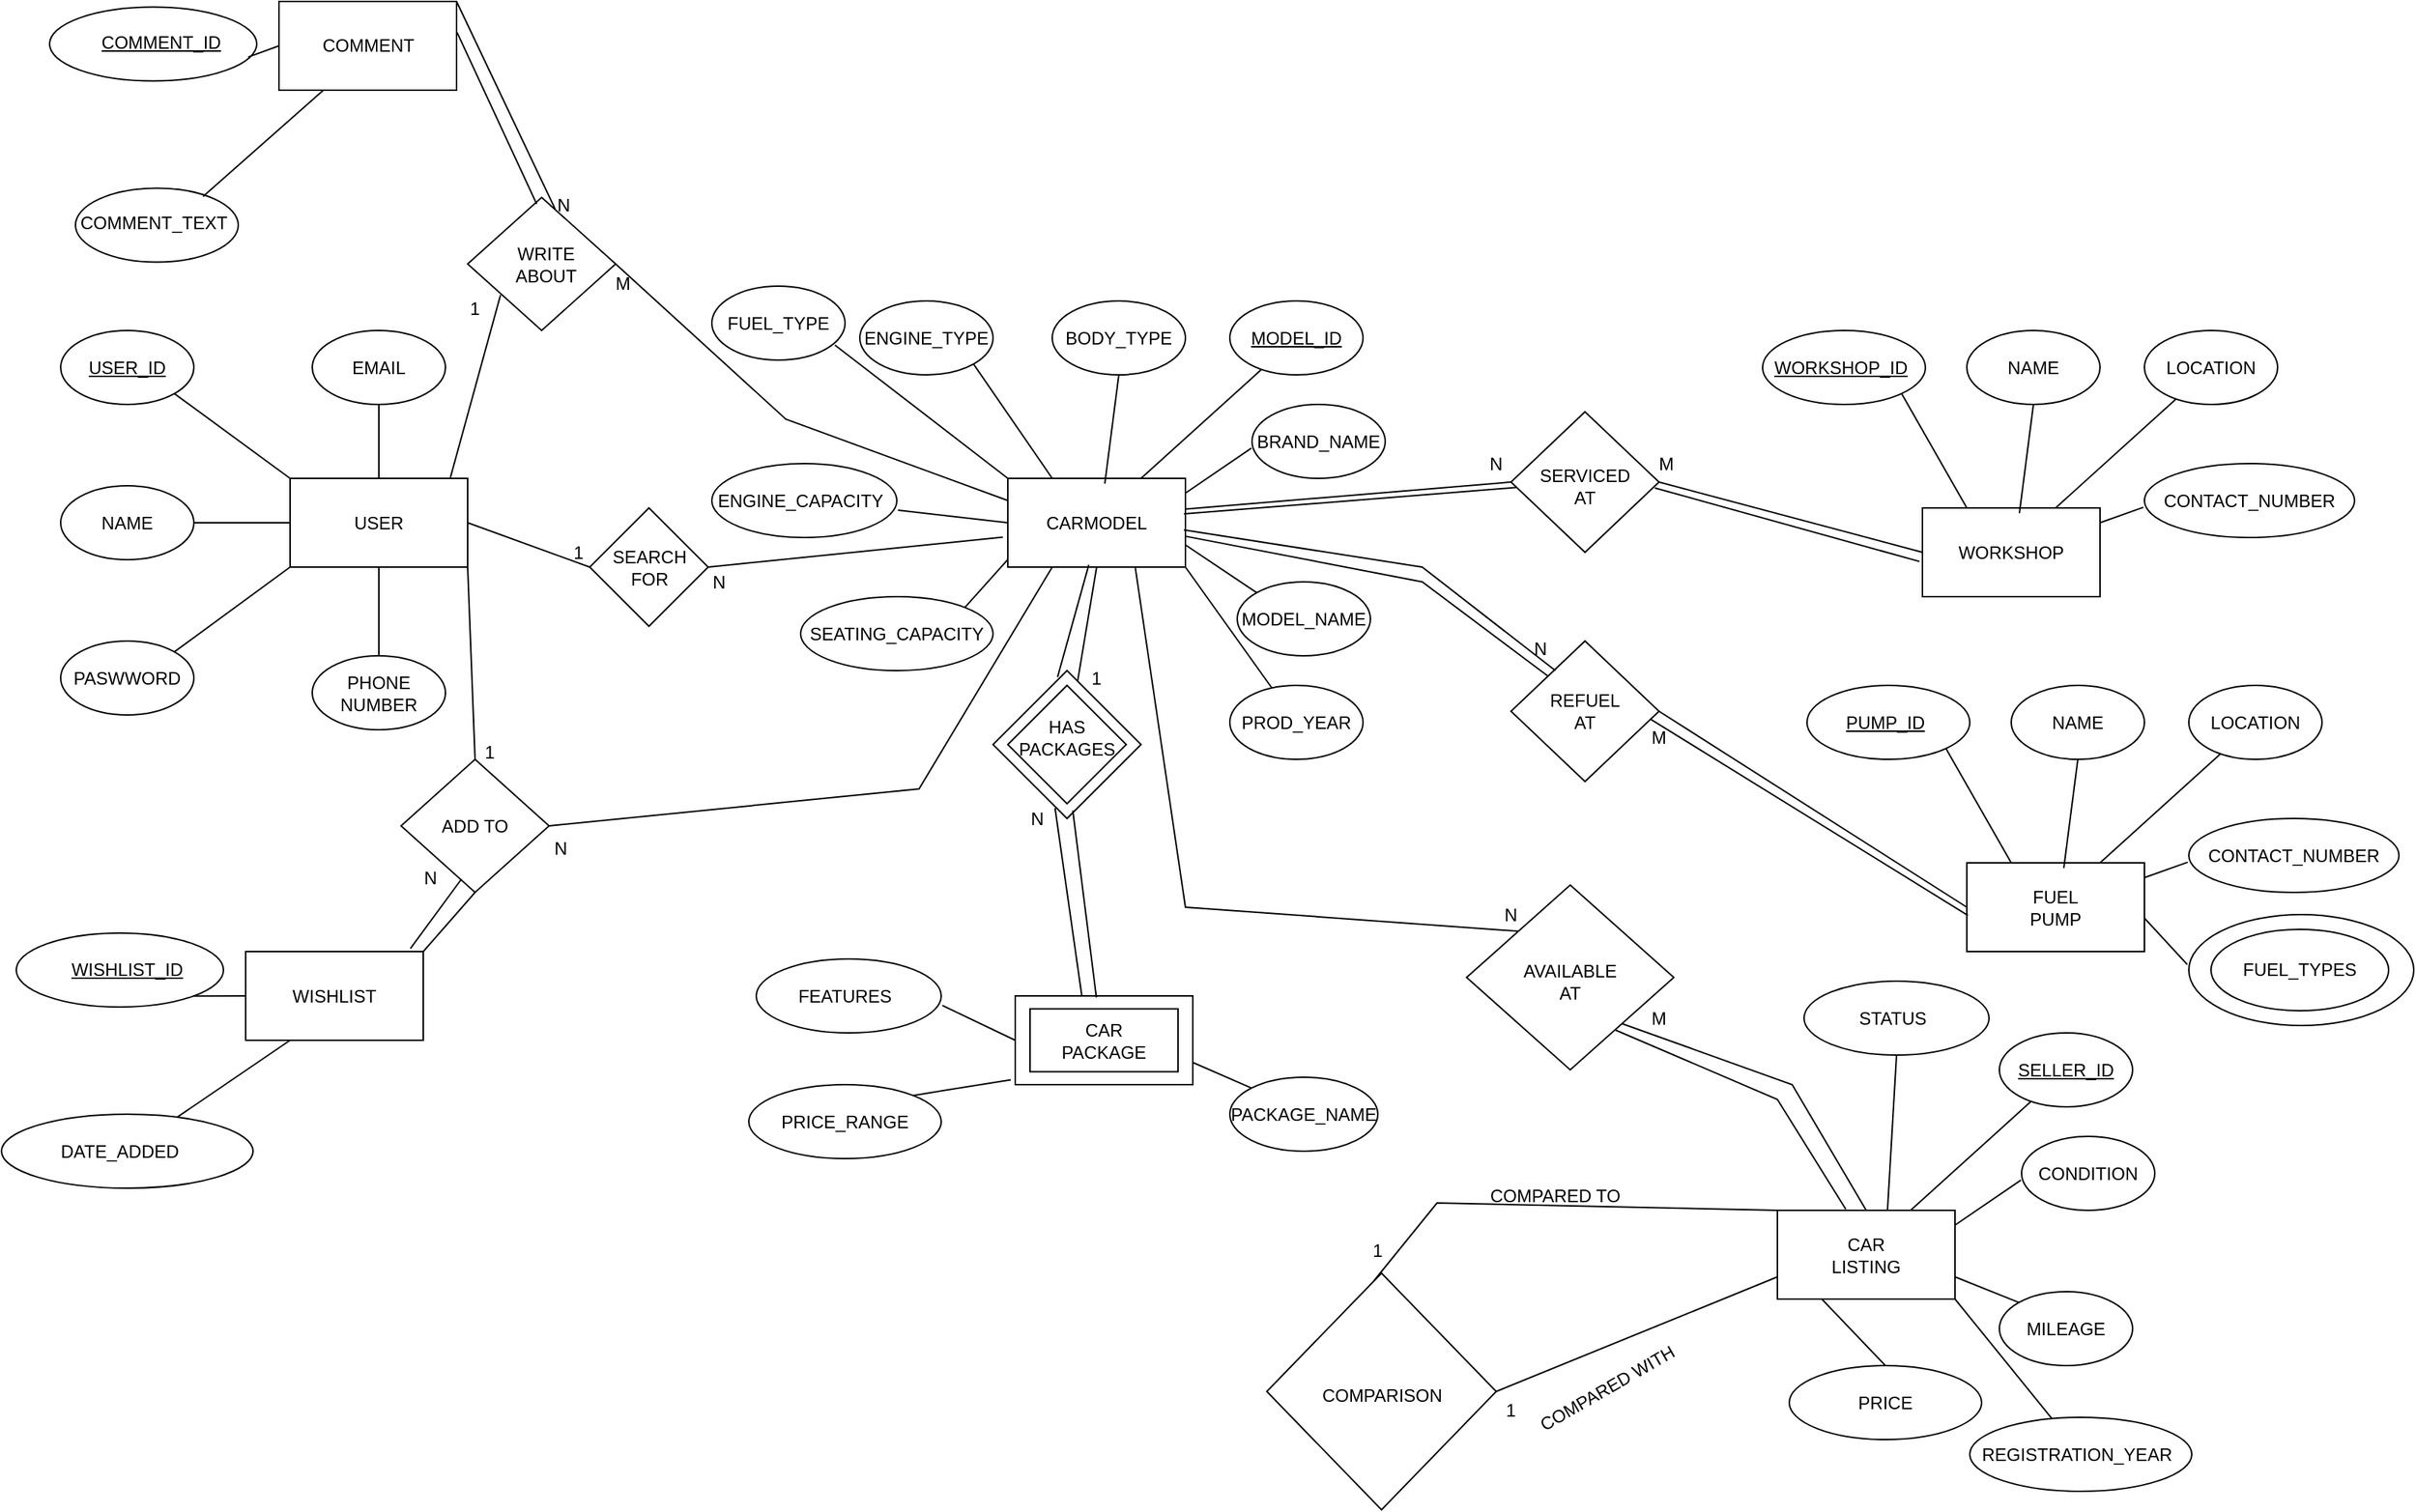 <mxfile version="28.1.0">
  <diagram name="Page-1" id="ftw60l1Vjhc1bZ2Axn0g">
    <mxGraphModel dx="1426" dy="791" grid="1" gridSize="10" guides="1" tooltips="1" connect="1" arrows="1" fold="1" page="1" pageScale="1" pageWidth="1169" pageHeight="827" math="0" shadow="0">
      <root>
        <mxCell id="0" />
        <mxCell id="1" parent="0" />
        <mxCell id="YExqCfBzZgoQN-jnLlza-1" value="" style="ellipse;whiteSpace=wrap;html=1;" parent="1" vertex="1">
          <mxGeometry x="390" y="452.5" width="90" height="50" as="geometry" />
        </mxCell>
        <mxCell id="YExqCfBzZgoQN-jnLlza-2" value="&lt;u&gt;USER_ID&lt;/u&gt;" style="text;html=1;align=center;verticalAlign=middle;whiteSpace=wrap;rounded=0;" parent="1" vertex="1">
          <mxGeometry x="405" y="462.5" width="60" height="30" as="geometry" />
        </mxCell>
        <mxCell id="YExqCfBzZgoQN-jnLlza-3" value="" style="rounded=0;whiteSpace=wrap;html=1;" parent="1" vertex="1">
          <mxGeometry x="545" y="552.5" width="120" height="60" as="geometry" />
        </mxCell>
        <mxCell id="YExqCfBzZgoQN-jnLlza-4" value="USER" style="text;html=1;align=center;verticalAlign=middle;whiteSpace=wrap;rounded=0;" parent="1" vertex="1">
          <mxGeometry x="575" y="567.5" width="60" height="30" as="geometry" />
        </mxCell>
        <mxCell id="YExqCfBzZgoQN-jnLlza-5" value="" style="ellipse;whiteSpace=wrap;html=1;" parent="1" vertex="1">
          <mxGeometry x="390" y="662.5" width="90" height="50" as="geometry" />
        </mxCell>
        <mxCell id="YExqCfBzZgoQN-jnLlza-6" value="PASWWORD" style="text;html=1;align=center;verticalAlign=middle;whiteSpace=wrap;rounded=0;" parent="1" vertex="1">
          <mxGeometry x="405" y="672.5" width="60" height="30" as="geometry" />
        </mxCell>
        <mxCell id="YExqCfBzZgoQN-jnLlza-7" value="" style="ellipse;whiteSpace=wrap;html=1;" parent="1" vertex="1">
          <mxGeometry x="560" y="452.5" width="90" height="50" as="geometry" />
        </mxCell>
        <mxCell id="YExqCfBzZgoQN-jnLlza-8" value="EMAIL" style="text;html=1;align=center;verticalAlign=middle;whiteSpace=wrap;rounded=0;" parent="1" vertex="1">
          <mxGeometry x="575" y="462.5" width="60" height="30" as="geometry" />
        </mxCell>
        <mxCell id="YExqCfBzZgoQN-jnLlza-9" value="" style="ellipse;whiteSpace=wrap;html=1;" parent="1" vertex="1">
          <mxGeometry x="390" y="557.5" width="90" height="50" as="geometry" />
        </mxCell>
        <mxCell id="YExqCfBzZgoQN-jnLlza-10" value="NAME" style="text;html=1;align=center;verticalAlign=middle;whiteSpace=wrap;rounded=0;" parent="1" vertex="1">
          <mxGeometry x="405" y="567.5" width="60" height="30" as="geometry" />
        </mxCell>
        <mxCell id="YExqCfBzZgoQN-jnLlza-11" value="" style="ellipse;whiteSpace=wrap;html=1;" parent="1" vertex="1">
          <mxGeometry x="560" y="672.5" width="90" height="50" as="geometry" />
        </mxCell>
        <mxCell id="YExqCfBzZgoQN-jnLlza-12" value="PHONE NUMBER" style="text;html=1;align=center;verticalAlign=middle;whiteSpace=wrap;rounded=0;" parent="1" vertex="1">
          <mxGeometry x="575" y="682.5" width="60" height="30" as="geometry" />
        </mxCell>
        <mxCell id="YExqCfBzZgoQN-jnLlza-13" value="" style="endArrow=none;html=1;rounded=0;entryX=1;entryY=1;entryDx=0;entryDy=0;exitX=0;exitY=0;exitDx=0;exitDy=0;" parent="1" source="YExqCfBzZgoQN-jnLlza-3" target="YExqCfBzZgoQN-jnLlza-1" edge="1">
          <mxGeometry width="50" height="50" relative="1" as="geometry">
            <mxPoint x="780" y="722.5" as="sourcePoint" />
            <mxPoint x="830" y="672.5" as="targetPoint" />
          </mxGeometry>
        </mxCell>
        <mxCell id="YExqCfBzZgoQN-jnLlza-14" value="" style="endArrow=none;html=1;rounded=0;entryX=0.5;entryY=1;entryDx=0;entryDy=0;" parent="1" target="YExqCfBzZgoQN-jnLlza-7" edge="1">
          <mxGeometry width="50" height="50" relative="1" as="geometry">
            <mxPoint x="605" y="552.5" as="sourcePoint" />
            <mxPoint x="530" y="502.5" as="targetPoint" />
            <Array as="points" />
          </mxGeometry>
        </mxCell>
        <mxCell id="YExqCfBzZgoQN-jnLlza-15" value="" style="endArrow=none;html=1;rounded=0;entryX=1;entryY=0.5;entryDx=0;entryDy=0;exitX=0;exitY=0.5;exitDx=0;exitDy=0;" parent="1" source="YExqCfBzZgoQN-jnLlza-3" target="YExqCfBzZgoQN-jnLlza-9" edge="1">
          <mxGeometry width="50" height="50" relative="1" as="geometry">
            <mxPoint x="868" y="709.5" as="sourcePoint" />
            <mxPoint x="790" y="652.5" as="targetPoint" />
          </mxGeometry>
        </mxCell>
        <mxCell id="YExqCfBzZgoQN-jnLlza-16" value="" style="endArrow=none;html=1;rounded=0;entryX=1;entryY=0;entryDx=0;entryDy=0;exitX=0;exitY=1;exitDx=0;exitDy=0;" parent="1" source="YExqCfBzZgoQN-jnLlza-3" target="YExqCfBzZgoQN-jnLlza-5" edge="1">
          <mxGeometry width="50" height="50" relative="1" as="geometry">
            <mxPoint x="808" y="849.5" as="sourcePoint" />
            <mxPoint x="730" y="792.5" as="targetPoint" />
          </mxGeometry>
        </mxCell>
        <mxCell id="YExqCfBzZgoQN-jnLlza-17" value="" style="endArrow=none;html=1;rounded=0;entryX=0.5;entryY=0;entryDx=0;entryDy=0;exitX=0.5;exitY=1;exitDx=0;exitDy=0;" parent="1" source="YExqCfBzZgoQN-jnLlza-3" target="YExqCfBzZgoQN-jnLlza-11" edge="1">
          <mxGeometry width="50" height="50" relative="1" as="geometry">
            <mxPoint x="778" y="829.5" as="sourcePoint" />
            <mxPoint x="700" y="772.5" as="targetPoint" />
          </mxGeometry>
        </mxCell>
        <mxCell id="YExqCfBzZgoQN-jnLlza-18" value="" style="rounded=0;whiteSpace=wrap;html=1;" parent="1" vertex="1">
          <mxGeometry x="1030" y="552.5" width="120" height="60" as="geometry" />
        </mxCell>
        <mxCell id="YExqCfBzZgoQN-jnLlza-19" value="CARMODEL" style="text;html=1;align=center;verticalAlign=middle;whiteSpace=wrap;rounded=0;" parent="1" vertex="1">
          <mxGeometry x="1060" y="567.5" width="60" height="30" as="geometry" />
        </mxCell>
        <mxCell id="YExqCfBzZgoQN-jnLlza-20" value="" style="ellipse;whiteSpace=wrap;html=1;" parent="1" vertex="1">
          <mxGeometry x="1180" y="432.5" width="90" height="50" as="geometry" />
        </mxCell>
        <mxCell id="YExqCfBzZgoQN-jnLlza-21" value="&lt;u&gt;MODEL_ID&lt;/u&gt;" style="text;html=1;align=center;verticalAlign=middle;whiteSpace=wrap;rounded=0;" parent="1" vertex="1">
          <mxGeometry x="1195" y="442.5" width="60" height="30" as="geometry" />
        </mxCell>
        <mxCell id="YExqCfBzZgoQN-jnLlza-22" value="" style="ellipse;whiteSpace=wrap;html=1;" parent="1" vertex="1">
          <mxGeometry x="1195" y="502.5" width="90" height="50" as="geometry" />
        </mxCell>
        <mxCell id="YExqCfBzZgoQN-jnLlza-23" value="BRAND_NAME" style="text;html=1;align=center;verticalAlign=middle;whiteSpace=wrap;rounded=0;" parent="1" vertex="1">
          <mxGeometry x="1210" y="512.5" width="60" height="30" as="geometry" />
        </mxCell>
        <mxCell id="YExqCfBzZgoQN-jnLlza-24" value="" style="ellipse;whiteSpace=wrap;html=1;" parent="1" vertex="1">
          <mxGeometry x="1185" y="622.5" width="90" height="50" as="geometry" />
        </mxCell>
        <mxCell id="YExqCfBzZgoQN-jnLlza-25" value="MODEL_NAME" style="text;html=1;align=center;verticalAlign=middle;whiteSpace=wrap;rounded=0;" parent="1" vertex="1">
          <mxGeometry x="1200" y="632.5" width="60" height="30" as="geometry" />
        </mxCell>
        <mxCell id="YExqCfBzZgoQN-jnLlza-26" value="" style="ellipse;whiteSpace=wrap;html=1;" parent="1" vertex="1">
          <mxGeometry x="1180" y="692.5" width="90" height="50" as="geometry" />
        </mxCell>
        <mxCell id="YExqCfBzZgoQN-jnLlza-27" value="PROD_YEAR" style="text;html=1;align=center;verticalAlign=middle;whiteSpace=wrap;rounded=0;" parent="1" vertex="1">
          <mxGeometry x="1195" y="702.5" width="60" height="30" as="geometry" />
        </mxCell>
        <mxCell id="YExqCfBzZgoQN-jnLlza-28" value="" style="ellipse;whiteSpace=wrap;html=1;" parent="1" vertex="1">
          <mxGeometry x="1060" y="432.5" width="90" height="50" as="geometry" />
        </mxCell>
        <mxCell id="YExqCfBzZgoQN-jnLlza-29" value="BODY_TYPE" style="text;html=1;align=center;verticalAlign=middle;whiteSpace=wrap;rounded=0;" parent="1" vertex="1">
          <mxGeometry x="1075" y="442.5" width="60" height="30" as="geometry" />
        </mxCell>
        <mxCell id="YExqCfBzZgoQN-jnLlza-30" value="" style="ellipse;whiteSpace=wrap;html=1;" parent="1" vertex="1">
          <mxGeometry x="830" y="422.5" width="90" height="50" as="geometry" />
        </mxCell>
        <mxCell id="YExqCfBzZgoQN-jnLlza-31" value="FUEL_TYPE" style="text;html=1;align=center;verticalAlign=middle;whiteSpace=wrap;rounded=0;" parent="1" vertex="1">
          <mxGeometry x="845" y="432.5" width="60" height="30" as="geometry" />
        </mxCell>
        <mxCell id="YExqCfBzZgoQN-jnLlza-32" value="" style="ellipse;whiteSpace=wrap;html=1;" parent="1" vertex="1">
          <mxGeometry x="930" y="432.5" width="90" height="50" as="geometry" />
        </mxCell>
        <mxCell id="YExqCfBzZgoQN-jnLlza-33" value="ENGINE_TYPE" style="text;html=1;align=center;verticalAlign=middle;whiteSpace=wrap;rounded=0;" parent="1" vertex="1">
          <mxGeometry x="945" y="442.5" width="60" height="30" as="geometry" />
        </mxCell>
        <mxCell id="YExqCfBzZgoQN-jnLlza-34" value="" style="ellipse;whiteSpace=wrap;html=1;" parent="1" vertex="1">
          <mxGeometry x="830" y="542.5" width="125" height="50" as="geometry" />
        </mxCell>
        <mxCell id="YExqCfBzZgoQN-jnLlza-35" value="ENGINE_CAPACITY" style="text;html=1;align=center;verticalAlign=middle;whiteSpace=wrap;rounded=0;" parent="1" vertex="1">
          <mxGeometry x="860" y="552.5" width="60" height="30" as="geometry" />
        </mxCell>
        <mxCell id="YExqCfBzZgoQN-jnLlza-36" value="" style="ellipse;whiteSpace=wrap;html=1;" parent="1" vertex="1">
          <mxGeometry x="890" y="632.5" width="130" height="50" as="geometry" />
        </mxCell>
        <mxCell id="YExqCfBzZgoQN-jnLlza-37" value="SEATING_CAPACITY" style="text;html=1;align=center;verticalAlign=middle;whiteSpace=wrap;rounded=0;" parent="1" vertex="1">
          <mxGeometry x="925" y="642.5" width="60" height="30" as="geometry" />
        </mxCell>
        <mxCell id="YExqCfBzZgoQN-jnLlza-38" value="" style="endArrow=none;html=1;rounded=0;entryX=0;entryY=0;entryDx=0;entryDy=0;exitX=0.924;exitY=0.797;exitDx=0;exitDy=0;exitPerimeter=0;" parent="1" source="YExqCfBzZgoQN-jnLlza-30" target="YExqCfBzZgoQN-jnLlza-18" edge="1">
          <mxGeometry width="50" height="50" relative="1" as="geometry">
            <mxPoint x="940" y="622.5" as="sourcePoint" />
            <mxPoint x="990" y="572.5" as="targetPoint" />
          </mxGeometry>
        </mxCell>
        <mxCell id="YExqCfBzZgoQN-jnLlza-39" value="" style="endArrow=none;html=1;rounded=0;entryX=0.25;entryY=0;entryDx=0;entryDy=0;exitX=1;exitY=1;exitDx=0;exitDy=0;" parent="1" source="YExqCfBzZgoQN-jnLlza-32" target="YExqCfBzZgoQN-jnLlza-18" edge="1">
          <mxGeometry width="50" height="50" relative="1" as="geometry">
            <mxPoint x="940" y="622.5" as="sourcePoint" />
            <mxPoint x="990" y="572.5" as="targetPoint" />
          </mxGeometry>
        </mxCell>
        <mxCell id="YExqCfBzZgoQN-jnLlza-40" value="" style="endArrow=none;html=1;rounded=0;entryX=0.5;entryY=1;entryDx=0;entryDy=0;exitX=0.546;exitY=0.06;exitDx=0;exitDy=0;exitPerimeter=0;" parent="1" source="YExqCfBzZgoQN-jnLlza-18" target="YExqCfBzZgoQN-jnLlza-28" edge="1">
          <mxGeometry width="50" height="50" relative="1" as="geometry">
            <mxPoint x="940" y="622.5" as="sourcePoint" />
            <mxPoint x="990" y="572.5" as="targetPoint" />
          </mxGeometry>
        </mxCell>
        <mxCell id="YExqCfBzZgoQN-jnLlza-41" value="" style="endArrow=none;html=1;rounded=0;exitX=0.75;exitY=0;exitDx=0;exitDy=0;" parent="1" source="YExqCfBzZgoQN-jnLlza-18" target="YExqCfBzZgoQN-jnLlza-20" edge="1">
          <mxGeometry width="50" height="50" relative="1" as="geometry">
            <mxPoint x="940" y="622.5" as="sourcePoint" />
            <mxPoint x="990" y="572.5" as="targetPoint" />
          </mxGeometry>
        </mxCell>
        <mxCell id="YExqCfBzZgoQN-jnLlza-42" value="" style="endArrow=none;html=1;rounded=0;entryX=1.006;entryY=0.629;entryDx=0;entryDy=0;entryPerimeter=0;exitX=0;exitY=0.5;exitDx=0;exitDy=0;" parent="1" source="YExqCfBzZgoQN-jnLlza-18" target="YExqCfBzZgoQN-jnLlza-34" edge="1">
          <mxGeometry width="50" height="50" relative="1" as="geometry">
            <mxPoint x="940" y="622.5" as="sourcePoint" />
            <mxPoint x="990" y="572.5" as="targetPoint" />
          </mxGeometry>
        </mxCell>
        <mxCell id="YExqCfBzZgoQN-jnLlza-43" value="" style="endArrow=none;html=1;rounded=0;exitX=1;exitY=0;exitDx=0;exitDy=0;entryX=-0.001;entryY=0.917;entryDx=0;entryDy=0;entryPerimeter=0;" parent="1" source="YExqCfBzZgoQN-jnLlza-36" target="YExqCfBzZgoQN-jnLlza-18" edge="1">
          <mxGeometry width="50" height="50" relative="1" as="geometry">
            <mxPoint x="940" y="622.5" as="sourcePoint" />
            <mxPoint x="990" y="572.5" as="targetPoint" />
          </mxGeometry>
        </mxCell>
        <mxCell id="YExqCfBzZgoQN-jnLlza-44" value="" style="endArrow=none;html=1;rounded=0;entryX=-0.005;entryY=0.591;entryDx=0;entryDy=0;entryPerimeter=0;" parent="1" target="YExqCfBzZgoQN-jnLlza-22" edge="1">
          <mxGeometry width="50" height="50" relative="1" as="geometry">
            <mxPoint x="1150" y="562.5" as="sourcePoint" />
            <mxPoint x="990" y="572.5" as="targetPoint" />
          </mxGeometry>
        </mxCell>
        <mxCell id="YExqCfBzZgoQN-jnLlza-45" value="" style="endArrow=none;html=1;rounded=0;entryX=0;entryY=0;entryDx=0;entryDy=0;exitX=1;exitY=0.75;exitDx=0;exitDy=0;" parent="1" source="YExqCfBzZgoQN-jnLlza-18" target="YExqCfBzZgoQN-jnLlza-24" edge="1">
          <mxGeometry width="50" height="50" relative="1" as="geometry">
            <mxPoint x="940" y="622.5" as="sourcePoint" />
            <mxPoint x="990" y="572.5" as="targetPoint" />
          </mxGeometry>
        </mxCell>
        <mxCell id="YExqCfBzZgoQN-jnLlza-46" value="" style="endArrow=none;html=1;rounded=0;exitX=1;exitY=1;exitDx=0;exitDy=0;" parent="1" source="YExqCfBzZgoQN-jnLlza-18" target="YExqCfBzZgoQN-jnLlza-26" edge="1">
          <mxGeometry width="50" height="50" relative="1" as="geometry">
            <mxPoint x="940" y="622.5" as="sourcePoint" />
            <mxPoint x="990" y="572.5" as="targetPoint" />
          </mxGeometry>
        </mxCell>
        <mxCell id="YExqCfBzZgoQN-jnLlza-47" value="" style="rounded=0;whiteSpace=wrap;html=1;" parent="1" vertex="1">
          <mxGeometry x="1035" y="902.5" width="120" height="60" as="geometry" />
        </mxCell>
        <mxCell id="YExqCfBzZgoQN-jnLlza-48" value="CAR PACKAGE" style="text;html=1;align=center;verticalAlign=middle;whiteSpace=wrap;rounded=0;" parent="1" vertex="1">
          <mxGeometry x="1065" y="917.5" width="60" height="30" as="geometry" />
        </mxCell>
        <mxCell id="YExqCfBzZgoQN-jnLlza-49" value="" style="ellipse;whiteSpace=wrap;html=1;" parent="1" vertex="1">
          <mxGeometry x="1180" y="957.5" width="100" height="50" as="geometry" />
        </mxCell>
        <mxCell id="YExqCfBzZgoQN-jnLlza-50" value="PACKAGE_NAME" style="text;html=1;align=center;verticalAlign=middle;whiteSpace=wrap;rounded=0;" parent="1" vertex="1">
          <mxGeometry x="1200" y="967.5" width="60" height="30" as="geometry" />
        </mxCell>
        <mxCell id="YExqCfBzZgoQN-jnLlza-51" value="" style="ellipse;whiteSpace=wrap;html=1;" parent="1" vertex="1">
          <mxGeometry x="860" y="877.5" width="125" height="50" as="geometry" />
        </mxCell>
        <mxCell id="YExqCfBzZgoQN-jnLlza-52" value="FEATURES" style="text;html=1;align=center;verticalAlign=middle;whiteSpace=wrap;rounded=0;" parent="1" vertex="1">
          <mxGeometry x="890" y="887.5" width="60" height="30" as="geometry" />
        </mxCell>
        <mxCell id="YExqCfBzZgoQN-jnLlza-53" value="" style="ellipse;whiteSpace=wrap;html=1;" parent="1" vertex="1">
          <mxGeometry x="855" y="962.5" width="130" height="50" as="geometry" />
        </mxCell>
        <mxCell id="YExqCfBzZgoQN-jnLlza-54" value="PRICE_RANGE" style="text;html=1;align=center;verticalAlign=middle;whiteSpace=wrap;rounded=0;" parent="1" vertex="1">
          <mxGeometry x="890" y="972.5" width="60" height="30" as="geometry" />
        </mxCell>
        <mxCell id="YExqCfBzZgoQN-jnLlza-55" value="" style="endArrow=none;html=1;rounded=0;entryX=1.006;entryY=0.629;entryDx=0;entryDy=0;entryPerimeter=0;exitX=0;exitY=0.5;exitDx=0;exitDy=0;" parent="1" source="YExqCfBzZgoQN-jnLlza-47" target="YExqCfBzZgoQN-jnLlza-51" edge="1">
          <mxGeometry width="50" height="50" relative="1" as="geometry">
            <mxPoint x="945" y="972.5" as="sourcePoint" />
            <mxPoint x="995" y="922.5" as="targetPoint" />
          </mxGeometry>
        </mxCell>
        <mxCell id="YExqCfBzZgoQN-jnLlza-56" value="" style="endArrow=none;html=1;rounded=0;exitX=1;exitY=0;exitDx=0;exitDy=0;entryX=-0.025;entryY=0.945;entryDx=0;entryDy=0;entryPerimeter=0;" parent="1" source="YExqCfBzZgoQN-jnLlza-53" target="YExqCfBzZgoQN-jnLlza-47" edge="1">
          <mxGeometry width="50" height="50" relative="1" as="geometry">
            <mxPoint x="945" y="972.5" as="sourcePoint" />
            <mxPoint x="995" y="922.5" as="targetPoint" />
          </mxGeometry>
        </mxCell>
        <mxCell id="YExqCfBzZgoQN-jnLlza-57" value="" style="endArrow=none;html=1;rounded=0;entryX=0;entryY=0;entryDx=0;entryDy=0;exitX=1;exitY=0.75;exitDx=0;exitDy=0;" parent="1" source="YExqCfBzZgoQN-jnLlza-47" target="YExqCfBzZgoQN-jnLlza-49" edge="1">
          <mxGeometry width="50" height="50" relative="1" as="geometry">
            <mxPoint x="945" y="972.5" as="sourcePoint" />
            <mxPoint x="995" y="922.5" as="targetPoint" />
          </mxGeometry>
        </mxCell>
        <mxCell id="YExqCfBzZgoQN-jnLlza-58" value="" style="rounded=0;whiteSpace=wrap;html=1;" parent="1" vertex="1">
          <mxGeometry x="1648" y="572.5" width="120" height="60" as="geometry" />
        </mxCell>
        <mxCell id="YExqCfBzZgoQN-jnLlza-59" value="WORKSHOP" style="text;html=1;align=center;verticalAlign=middle;whiteSpace=wrap;rounded=0;" parent="1" vertex="1">
          <mxGeometry x="1678" y="587.5" width="60" height="30" as="geometry" />
        </mxCell>
        <mxCell id="YExqCfBzZgoQN-jnLlza-60" value="" style="ellipse;whiteSpace=wrap;html=1;" parent="1" vertex="1">
          <mxGeometry x="1798" y="452.5" width="90" height="50" as="geometry" />
        </mxCell>
        <mxCell id="YExqCfBzZgoQN-jnLlza-61" value="LOCATION" style="text;html=1;align=center;verticalAlign=middle;whiteSpace=wrap;rounded=0;" parent="1" vertex="1">
          <mxGeometry x="1813" y="462.5" width="60" height="30" as="geometry" />
        </mxCell>
        <mxCell id="YExqCfBzZgoQN-jnLlza-62" value="" style="ellipse;whiteSpace=wrap;html=1;" parent="1" vertex="1">
          <mxGeometry x="1798" y="542.5" width="142" height="50" as="geometry" />
        </mxCell>
        <mxCell id="YExqCfBzZgoQN-jnLlza-63" value="CONTACT_NUMBER" style="text;html=1;align=center;verticalAlign=middle;whiteSpace=wrap;rounded=0;" parent="1" vertex="1">
          <mxGeometry x="1839" y="552.5" width="60" height="30" as="geometry" />
        </mxCell>
        <mxCell id="YExqCfBzZgoQN-jnLlza-64" value="" style="ellipse;whiteSpace=wrap;html=1;" parent="1" vertex="1">
          <mxGeometry x="1678" y="452.5" width="90" height="50" as="geometry" />
        </mxCell>
        <mxCell id="YExqCfBzZgoQN-jnLlza-65" value="NAME" style="text;html=1;align=center;verticalAlign=middle;whiteSpace=wrap;rounded=0;" parent="1" vertex="1">
          <mxGeometry x="1693" y="462.5" width="60" height="30" as="geometry" />
        </mxCell>
        <mxCell id="YExqCfBzZgoQN-jnLlza-66" value="" style="ellipse;whiteSpace=wrap;html=1;" parent="1" vertex="1">
          <mxGeometry x="1540" y="452.5" width="110" height="50" as="geometry" />
        </mxCell>
        <mxCell id="YExqCfBzZgoQN-jnLlza-67" value="&lt;u&gt;WORKSHOP_ID&lt;/u&gt;" style="text;html=1;align=center;verticalAlign=middle;whiteSpace=wrap;rounded=0;" parent="1" vertex="1">
          <mxGeometry x="1563" y="462.5" width="60" height="30" as="geometry" />
        </mxCell>
        <mxCell id="YExqCfBzZgoQN-jnLlza-68" value="" style="endArrow=none;html=1;rounded=0;entryX=0.25;entryY=0;entryDx=0;entryDy=0;exitX=1;exitY=1;exitDx=0;exitDy=0;" parent="1" source="YExqCfBzZgoQN-jnLlza-66" target="YExqCfBzZgoQN-jnLlza-58" edge="1">
          <mxGeometry width="50" height="50" relative="1" as="geometry">
            <mxPoint x="1558" y="642.5" as="sourcePoint" />
            <mxPoint x="1608" y="592.5" as="targetPoint" />
          </mxGeometry>
        </mxCell>
        <mxCell id="YExqCfBzZgoQN-jnLlza-69" value="" style="endArrow=none;html=1;rounded=0;entryX=0.5;entryY=1;entryDx=0;entryDy=0;exitX=0.546;exitY=0.06;exitDx=0;exitDy=0;exitPerimeter=0;" parent="1" source="YExqCfBzZgoQN-jnLlza-58" target="YExqCfBzZgoQN-jnLlza-64" edge="1">
          <mxGeometry width="50" height="50" relative="1" as="geometry">
            <mxPoint x="1558" y="642.5" as="sourcePoint" />
            <mxPoint x="1608" y="592.5" as="targetPoint" />
          </mxGeometry>
        </mxCell>
        <mxCell id="YExqCfBzZgoQN-jnLlza-70" value="" style="endArrow=none;html=1;rounded=0;exitX=0.75;exitY=0;exitDx=0;exitDy=0;" parent="1" source="YExqCfBzZgoQN-jnLlza-58" target="YExqCfBzZgoQN-jnLlza-60" edge="1">
          <mxGeometry width="50" height="50" relative="1" as="geometry">
            <mxPoint x="1558" y="642.5" as="sourcePoint" />
            <mxPoint x="1608" y="592.5" as="targetPoint" />
          </mxGeometry>
        </mxCell>
        <mxCell id="YExqCfBzZgoQN-jnLlza-71" value="" style="endArrow=none;html=1;rounded=0;entryX=-0.005;entryY=0.591;entryDx=0;entryDy=0;entryPerimeter=0;" parent="1" target="YExqCfBzZgoQN-jnLlza-62" edge="1">
          <mxGeometry width="50" height="50" relative="1" as="geometry">
            <mxPoint x="1768" y="582.5" as="sourcePoint" />
            <mxPoint x="1608" y="592.5" as="targetPoint" />
          </mxGeometry>
        </mxCell>
        <mxCell id="YExqCfBzZgoQN-jnLlza-72" value="" style="rounded=0;whiteSpace=wrap;html=1;" parent="1" vertex="1">
          <mxGeometry x="1678" y="812.5" width="120" height="60" as="geometry" />
        </mxCell>
        <mxCell id="YExqCfBzZgoQN-jnLlza-73" value="FUEL PUMP" style="text;html=1;align=center;verticalAlign=middle;whiteSpace=wrap;rounded=0;" parent="1" vertex="1">
          <mxGeometry x="1708" y="827.5" width="60" height="30" as="geometry" />
        </mxCell>
        <mxCell id="YExqCfBzZgoQN-jnLlza-74" value="" style="ellipse;whiteSpace=wrap;html=1;" parent="1" vertex="1">
          <mxGeometry x="1828" y="692.5" width="90" height="50" as="geometry" />
        </mxCell>
        <mxCell id="YExqCfBzZgoQN-jnLlza-75" value="LOCATION" style="text;html=1;align=center;verticalAlign=middle;whiteSpace=wrap;rounded=0;" parent="1" vertex="1">
          <mxGeometry x="1843" y="702.5" width="60" height="30" as="geometry" />
        </mxCell>
        <mxCell id="YExqCfBzZgoQN-jnLlza-76" value="" style="ellipse;whiteSpace=wrap;html=1;" parent="1" vertex="1">
          <mxGeometry x="1828" y="782.5" width="142" height="50" as="geometry" />
        </mxCell>
        <mxCell id="YExqCfBzZgoQN-jnLlza-77" value="CONTACT_NUMBER" style="text;html=1;align=center;verticalAlign=middle;whiteSpace=wrap;rounded=0;" parent="1" vertex="1">
          <mxGeometry x="1869" y="792.5" width="60" height="30" as="geometry" />
        </mxCell>
        <mxCell id="YExqCfBzZgoQN-jnLlza-78" value="" style="ellipse;whiteSpace=wrap;html=1;" parent="1" vertex="1">
          <mxGeometry x="1708" y="692.5" width="90" height="50" as="geometry" />
        </mxCell>
        <mxCell id="YExqCfBzZgoQN-jnLlza-79" value="NAME" style="text;html=1;align=center;verticalAlign=middle;whiteSpace=wrap;rounded=0;" parent="1" vertex="1">
          <mxGeometry x="1723" y="702.5" width="60" height="30" as="geometry" />
        </mxCell>
        <mxCell id="YExqCfBzZgoQN-jnLlza-80" value="" style="ellipse;whiteSpace=wrap;html=1;" parent="1" vertex="1">
          <mxGeometry x="1570" y="692.5" width="110" height="50" as="geometry" />
        </mxCell>
        <mxCell id="YExqCfBzZgoQN-jnLlza-81" value="&lt;u&gt;PUMP_ID&lt;/u&gt;" style="text;html=1;align=center;verticalAlign=middle;whiteSpace=wrap;rounded=0;" parent="1" vertex="1">
          <mxGeometry x="1593" y="702.5" width="60" height="30" as="geometry" />
        </mxCell>
        <mxCell id="YExqCfBzZgoQN-jnLlza-82" value="" style="endArrow=none;html=1;rounded=0;entryX=0.25;entryY=0;entryDx=0;entryDy=0;exitX=1;exitY=1;exitDx=0;exitDy=0;" parent="1" source="YExqCfBzZgoQN-jnLlza-80" target="YExqCfBzZgoQN-jnLlza-72" edge="1">
          <mxGeometry width="50" height="50" relative="1" as="geometry">
            <mxPoint x="1588" y="882.5" as="sourcePoint" />
            <mxPoint x="1638" y="832.5" as="targetPoint" />
          </mxGeometry>
        </mxCell>
        <mxCell id="YExqCfBzZgoQN-jnLlza-83" value="" style="endArrow=none;html=1;rounded=0;entryX=0.5;entryY=1;entryDx=0;entryDy=0;exitX=0.546;exitY=0.06;exitDx=0;exitDy=0;exitPerimeter=0;" parent="1" source="YExqCfBzZgoQN-jnLlza-72" target="YExqCfBzZgoQN-jnLlza-78" edge="1">
          <mxGeometry width="50" height="50" relative="1" as="geometry">
            <mxPoint x="1588" y="882.5" as="sourcePoint" />
            <mxPoint x="1638" y="832.5" as="targetPoint" />
          </mxGeometry>
        </mxCell>
        <mxCell id="YExqCfBzZgoQN-jnLlza-84" value="" style="endArrow=none;html=1;rounded=0;exitX=0.75;exitY=0;exitDx=0;exitDy=0;" parent="1" source="YExqCfBzZgoQN-jnLlza-72" target="YExqCfBzZgoQN-jnLlza-74" edge="1">
          <mxGeometry width="50" height="50" relative="1" as="geometry">
            <mxPoint x="1588" y="882.5" as="sourcePoint" />
            <mxPoint x="1638" y="832.5" as="targetPoint" />
          </mxGeometry>
        </mxCell>
        <mxCell id="YExqCfBzZgoQN-jnLlza-85" value="" style="endArrow=none;html=1;rounded=0;entryX=-0.005;entryY=0.591;entryDx=0;entryDy=0;entryPerimeter=0;" parent="1" target="YExqCfBzZgoQN-jnLlza-76" edge="1">
          <mxGeometry width="50" height="50" relative="1" as="geometry">
            <mxPoint x="1798" y="822.5" as="sourcePoint" />
            <mxPoint x="1638" y="832.5" as="targetPoint" />
          </mxGeometry>
        </mxCell>
        <mxCell id="YExqCfBzZgoQN-jnLlza-86" value="" style="ellipse;whiteSpace=wrap;html=1;" parent="1" vertex="1">
          <mxGeometry x="1843" y="857.5" width="120" height="55" as="geometry" />
        </mxCell>
        <mxCell id="YExqCfBzZgoQN-jnLlza-87" value="FUEL_TYPES" style="text;html=1;align=center;verticalAlign=middle;whiteSpace=wrap;rounded=0;" parent="1" vertex="1">
          <mxGeometry x="1873" y="870" width="60" height="30" as="geometry" />
        </mxCell>
        <mxCell id="YExqCfBzZgoQN-jnLlza-88" value="" style="ellipse;whiteSpace=wrap;html=1;fillColor=none;" parent="1" vertex="1">
          <mxGeometry x="1828" y="847.5" width="152" height="75" as="geometry" />
        </mxCell>
        <mxCell id="YExqCfBzZgoQN-jnLlza-89" value="" style="endArrow=none;html=1;rounded=0;entryX=-0.007;entryY=0.45;entryDx=0;entryDy=0;entryPerimeter=0;exitX=0.999;exitY=0.621;exitDx=0;exitDy=0;exitPerimeter=0;" parent="1" source="YExqCfBzZgoQN-jnLlza-72" target="YExqCfBzZgoQN-jnLlza-88" edge="1">
          <mxGeometry width="50" height="50" relative="1" as="geometry">
            <mxPoint x="1610" y="872.5" as="sourcePoint" />
            <mxPoint x="1660" y="822.5" as="targetPoint" />
          </mxGeometry>
        </mxCell>
        <mxCell id="YExqCfBzZgoQN-jnLlza-90" value="" style="rhombus;whiteSpace=wrap;html=1;" parent="1" vertex="1">
          <mxGeometry x="1370" y="507.5" width="100" height="95" as="geometry" />
        </mxCell>
        <mxCell id="YExqCfBzZgoQN-jnLlza-91" value="SERVICED AT" style="text;html=1;align=center;verticalAlign=middle;whiteSpace=wrap;rounded=0;" parent="1" vertex="1">
          <mxGeometry x="1390" y="542.5" width="60" height="30" as="geometry" />
        </mxCell>
        <mxCell id="YExqCfBzZgoQN-jnLlza-92" value="" style="endArrow=none;html=1;rounded=0;entryX=0;entryY=0.5;entryDx=0;entryDy=0;exitX=1.004;exitY=0.345;exitDx=0;exitDy=0;exitPerimeter=0;" parent="1" source="YExqCfBzZgoQN-jnLlza-18" target="YExqCfBzZgoQN-jnLlza-90" edge="1">
          <mxGeometry width="50" height="50" relative="1" as="geometry">
            <mxPoint x="1410" y="712.5" as="sourcePoint" />
            <mxPoint x="1460" y="662.5" as="targetPoint" />
          </mxGeometry>
        </mxCell>
        <mxCell id="YExqCfBzZgoQN-jnLlza-93" value="" style="endArrow=none;html=1;rounded=0;entryX=0;entryY=0.5;entryDx=0;entryDy=0;exitX=1;exitY=0.5;exitDx=0;exitDy=0;" parent="1" source="YExqCfBzZgoQN-jnLlza-90" target="YExqCfBzZgoQN-jnLlza-58" edge="1">
          <mxGeometry width="50" height="50" relative="1" as="geometry">
            <mxPoint x="1410" y="712.5" as="sourcePoint" />
            <mxPoint x="1460" y="662.5" as="targetPoint" />
          </mxGeometry>
        </mxCell>
        <mxCell id="YExqCfBzZgoQN-jnLlza-94" value="" style="rhombus;whiteSpace=wrap;html=1;" parent="1" vertex="1">
          <mxGeometry x="1370" y="662.5" width="100" height="95" as="geometry" />
        </mxCell>
        <mxCell id="YExqCfBzZgoQN-jnLlza-95" value="REFUEL AT" style="text;html=1;align=center;verticalAlign=middle;whiteSpace=wrap;rounded=0;" parent="1" vertex="1">
          <mxGeometry x="1390" y="695" width="60" height="30" as="geometry" />
        </mxCell>
        <mxCell id="YExqCfBzZgoQN-jnLlza-96" value="" style="endArrow=none;html=1;rounded=0;entryX=0;entryY=0.5;entryDx=0;entryDy=0;exitX=1;exitY=0.5;exitDx=0;exitDy=0;" parent="1" source="YExqCfBzZgoQN-jnLlza-94" target="YExqCfBzZgoQN-jnLlza-72" edge="1">
          <mxGeometry width="50" height="50" relative="1" as="geometry">
            <mxPoint x="1410" y="712.5" as="sourcePoint" />
            <mxPoint x="1460" y="662.5" as="targetPoint" />
          </mxGeometry>
        </mxCell>
        <mxCell id="YExqCfBzZgoQN-jnLlza-97" value="" style="endArrow=none;html=1;rounded=0;entryX=0;entryY=0;entryDx=0;entryDy=0;exitX=1.002;exitY=0.653;exitDx=0;exitDy=0;exitPerimeter=0;" parent="1" source="YExqCfBzZgoQN-jnLlza-18" target="YExqCfBzZgoQN-jnLlza-94" edge="1">
          <mxGeometry width="50" height="50" relative="1" as="geometry">
            <mxPoint x="1150" y="582.5" as="sourcePoint" />
            <mxPoint x="1460" y="662.5" as="targetPoint" />
            <Array as="points">
              <mxPoint x="1310" y="622.5" />
            </Array>
          </mxGeometry>
        </mxCell>
        <mxCell id="YExqCfBzZgoQN-jnLlza-98" value="" style="rhombus;whiteSpace=wrap;html=1;" parent="1" vertex="1">
          <mxGeometry x="1020" y="682.5" width="100" height="100" as="geometry" />
        </mxCell>
        <mxCell id="YExqCfBzZgoQN-jnLlza-99" value="HAS PACKAGES" style="text;html=1;align=center;verticalAlign=middle;whiteSpace=wrap;rounded=0;" parent="1" vertex="1">
          <mxGeometry x="1040" y="712.5" width="60" height="30" as="geometry" />
        </mxCell>
        <mxCell id="YExqCfBzZgoQN-jnLlza-100" value="" style="endArrow=none;html=1;rounded=0;entryX=0.456;entryY=0.974;entryDx=0;entryDy=0;exitX=0.436;exitY=0.044;exitDx=0;exitDy=0;exitPerimeter=0;entryPerimeter=0;" parent="1" source="YExqCfBzZgoQN-jnLlza-98" target="YExqCfBzZgoQN-jnLlza-18" edge="1">
          <mxGeometry width="50" height="50" relative="1" as="geometry">
            <mxPoint x="1140" y="782.5" as="sourcePoint" />
            <mxPoint x="1190" y="732.5" as="targetPoint" />
          </mxGeometry>
        </mxCell>
        <mxCell id="YExqCfBzZgoQN-jnLlza-101" value="" style="endArrow=none;html=1;rounded=0;exitX=0.419;exitY=0.93;exitDx=0;exitDy=0;entryX=0.375;entryY=0;entryDx=0;entryDy=0;entryPerimeter=0;exitPerimeter=0;" parent="1" source="YExqCfBzZgoQN-jnLlza-98" target="YExqCfBzZgoQN-jnLlza-47" edge="1">
          <mxGeometry width="50" height="50" relative="1" as="geometry">
            <mxPoint x="1140" y="782.5" as="sourcePoint" />
            <mxPoint x="1190" y="732.5" as="targetPoint" />
          </mxGeometry>
        </mxCell>
        <mxCell id="YExqCfBzZgoQN-jnLlza-102" value="" style="endArrow=none;html=1;rounded=0;entryX=0.5;entryY=1;entryDx=0;entryDy=0;" parent="1" source="YExqCfBzZgoQN-jnLlza-98" target="YExqCfBzZgoQN-jnLlza-18" edge="1">
          <mxGeometry width="50" height="50" relative="1" as="geometry">
            <mxPoint x="1140" y="782.5" as="sourcePoint" />
            <mxPoint x="1190" y="732.5" as="targetPoint" />
          </mxGeometry>
        </mxCell>
        <mxCell id="YExqCfBzZgoQN-jnLlza-103" value="" style="endArrow=none;html=1;rounded=0;exitX=0.457;exitY=0.017;exitDx=0;exitDy=0;exitPerimeter=0;entryX=0.539;entryY=0.947;entryDx=0;entryDy=0;entryPerimeter=0;" parent="1" source="YExqCfBzZgoQN-jnLlza-47" target="YExqCfBzZgoQN-jnLlza-98" edge="1">
          <mxGeometry width="50" height="50" relative="1" as="geometry">
            <mxPoint x="1140" y="782.5" as="sourcePoint" />
            <mxPoint x="1190" y="732.5" as="targetPoint" />
          </mxGeometry>
        </mxCell>
        <mxCell id="YExqCfBzZgoQN-jnLlza-104" style="edgeStyle=orthogonalEdgeStyle;rounded=0;orthogonalLoop=1;jettySize=auto;html=1;exitX=0.5;exitY=1;exitDx=0;exitDy=0;" parent="1" source="YExqCfBzZgoQN-jnLlza-98" target="YExqCfBzZgoQN-jnLlza-98" edge="1">
          <mxGeometry relative="1" as="geometry" />
        </mxCell>
        <mxCell id="YExqCfBzZgoQN-jnLlza-105" value="" style="rounded=0;whiteSpace=wrap;html=1;" parent="1" vertex="1">
          <mxGeometry x="515" y="872.5" width="120" height="60" as="geometry" />
        </mxCell>
        <mxCell id="YExqCfBzZgoQN-jnLlza-106" value="WISHLIST" style="text;html=1;align=center;verticalAlign=middle;whiteSpace=wrap;rounded=0;" parent="1" vertex="1">
          <mxGeometry x="545" y="887.5" width="60" height="30" as="geometry" />
        </mxCell>
        <mxCell id="YExqCfBzZgoQN-jnLlza-107" value="" style="ellipse;whiteSpace=wrap;html=1;" parent="1" vertex="1">
          <mxGeometry x="360" y="860" width="140" height="50" as="geometry" />
        </mxCell>
        <mxCell id="YExqCfBzZgoQN-jnLlza-108" value="&lt;u&gt;WISHLIST_ID&lt;/u&gt;" style="text;html=1;align=center;verticalAlign=middle;whiteSpace=wrap;rounded=0;" parent="1" vertex="1">
          <mxGeometry x="405" y="870" width="60" height="30" as="geometry" />
        </mxCell>
        <mxCell id="YExqCfBzZgoQN-jnLlza-109" value="" style="ellipse;whiteSpace=wrap;html=1;" parent="1" vertex="1">
          <mxGeometry x="350" y="982.5" width="170" height="50" as="geometry" />
        </mxCell>
        <mxCell id="YExqCfBzZgoQN-jnLlza-110" value="DATE_ADDED" style="text;html=1;align=center;verticalAlign=middle;whiteSpace=wrap;rounded=0;" parent="1" vertex="1">
          <mxGeometry x="400" y="992.5" width="60" height="30" as="geometry" />
        </mxCell>
        <mxCell id="YExqCfBzZgoQN-jnLlza-111" value="" style="endArrow=none;html=1;rounded=0;exitX=0;exitY=0.5;exitDx=0;exitDy=0;entryX=1;entryY=1;entryDx=0;entryDy=0;" parent="1" source="YExqCfBzZgoQN-jnLlza-105" target="YExqCfBzZgoQN-jnLlza-107" edge="1">
          <mxGeometry width="50" height="50" relative="1" as="geometry">
            <mxPoint x="868" y="1054.5" as="sourcePoint" />
            <mxPoint x="790" y="997.5" as="targetPoint" />
          </mxGeometry>
        </mxCell>
        <mxCell id="YExqCfBzZgoQN-jnLlza-112" value="" style="endArrow=none;html=1;rounded=0;exitX=0.25;exitY=1;exitDx=0;exitDy=0;" parent="1" source="YExqCfBzZgoQN-jnLlza-105" target="YExqCfBzZgoQN-jnLlza-109" edge="1">
          <mxGeometry width="50" height="50" relative="1" as="geometry">
            <mxPoint x="778" y="1174.5" as="sourcePoint" />
            <mxPoint x="700" y="1117.5" as="targetPoint" />
          </mxGeometry>
        </mxCell>
        <mxCell id="YExqCfBzZgoQN-jnLlza-113" value="" style="rhombus;whiteSpace=wrap;html=1;fillColor=none;" parent="1" vertex="1">
          <mxGeometry x="1030" y="692.5" width="80" height="80" as="geometry" />
        </mxCell>
        <mxCell id="YExqCfBzZgoQN-jnLlza-114" value="" style="rhombus;whiteSpace=wrap;html=1;" parent="1" vertex="1">
          <mxGeometry x="620" y="742.5" width="100" height="90" as="geometry" />
        </mxCell>
        <mxCell id="YExqCfBzZgoQN-jnLlza-115" value="ADD TO" style="text;html=1;align=center;verticalAlign=middle;whiteSpace=wrap;rounded=0;" parent="1" vertex="1">
          <mxGeometry x="640" y="772.5" width="60" height="30" as="geometry" />
        </mxCell>
        <mxCell id="YExqCfBzZgoQN-jnLlza-116" value="" style="endArrow=none;html=1;rounded=0;entryX=0.408;entryY=0.9;entryDx=0;entryDy=0;entryPerimeter=0;exitX=0.928;exitY=-0.035;exitDx=0;exitDy=0;exitPerimeter=0;" parent="1" source="YExqCfBzZgoQN-jnLlza-105" target="YExqCfBzZgoQN-jnLlza-114" edge="1">
          <mxGeometry width="50" height="50" relative="1" as="geometry">
            <mxPoint x="590" y="867.5" as="sourcePoint" />
            <mxPoint x="640" y="817.5" as="targetPoint" />
          </mxGeometry>
        </mxCell>
        <mxCell id="YExqCfBzZgoQN-jnLlza-117" value="" style="endArrow=none;html=1;rounded=0;entryX=0.5;entryY=1;entryDx=0;entryDy=0;exitX=1;exitY=0;exitDx=0;exitDy=0;" parent="1" source="YExqCfBzZgoQN-jnLlza-105" target="YExqCfBzZgoQN-jnLlza-114" edge="1">
          <mxGeometry width="50" height="50" relative="1" as="geometry">
            <mxPoint x="635" y="882.5" as="sourcePoint" />
            <mxPoint x="685" y="832.5" as="targetPoint" />
          </mxGeometry>
        </mxCell>
        <mxCell id="YExqCfBzZgoQN-jnLlza-118" value="" style="endArrow=none;html=1;rounded=0;entryX=1;entryY=1;entryDx=0;entryDy=0;exitX=0.5;exitY=0;exitDx=0;exitDy=0;" parent="1" source="YExqCfBzZgoQN-jnLlza-114" target="YExqCfBzZgoQN-jnLlza-3" edge="1">
          <mxGeometry width="50" height="50" relative="1" as="geometry">
            <mxPoint x="790" y="852.5" as="sourcePoint" />
            <mxPoint x="840" y="802.5" as="targetPoint" />
          </mxGeometry>
        </mxCell>
        <mxCell id="YExqCfBzZgoQN-jnLlza-119" value="" style="rounded=0;whiteSpace=wrap;html=1;" parent="1" vertex="1">
          <mxGeometry x="537.5" y="230" width="120" height="60" as="geometry" />
        </mxCell>
        <mxCell id="YExqCfBzZgoQN-jnLlza-120" value="COMMENT" style="text;html=1;align=center;verticalAlign=middle;whiteSpace=wrap;rounded=0;" parent="1" vertex="1">
          <mxGeometry x="567.5" y="245" width="60" height="30" as="geometry" />
        </mxCell>
        <mxCell id="YExqCfBzZgoQN-jnLlza-121" value="" style="ellipse;whiteSpace=wrap;html=1;" parent="1" vertex="1">
          <mxGeometry x="382.5" y="233.75" width="140" height="50" as="geometry" />
        </mxCell>
        <mxCell id="YExqCfBzZgoQN-jnLlza-122" value="&lt;u&gt;COMMENT_ID&lt;/u&gt;" style="text;html=1;align=center;verticalAlign=middle;whiteSpace=wrap;rounded=0;" parent="1" vertex="1">
          <mxGeometry x="427.5" y="242.5" width="60" height="30" as="geometry" />
        </mxCell>
        <mxCell id="YExqCfBzZgoQN-jnLlza-123" value="" style="ellipse;whiteSpace=wrap;html=1;" parent="1" vertex="1">
          <mxGeometry x="400" y="356.25" width="110" height="50" as="geometry" />
        </mxCell>
        <mxCell id="YExqCfBzZgoQN-jnLlza-124" value="COMMENT_TEXT" style="text;html=1;align=center;verticalAlign=middle;whiteSpace=wrap;rounded=0;" parent="1" vertex="1">
          <mxGeometry x="422.5" y="365" width="60" height="30" as="geometry" />
        </mxCell>
        <mxCell id="YExqCfBzZgoQN-jnLlza-125" value="" style="endArrow=none;html=1;rounded=0;exitX=0;exitY=0.5;exitDx=0;exitDy=0;entryX=0.959;entryY=0.676;entryDx=0;entryDy=0;entryPerimeter=0;" parent="1" source="YExqCfBzZgoQN-jnLlza-119" target="YExqCfBzZgoQN-jnLlza-121" edge="1">
          <mxGeometry width="50" height="50" relative="1" as="geometry">
            <mxPoint x="890.5" y="412" as="sourcePoint" />
            <mxPoint x="502.71" y="274.92" as="targetPoint" />
          </mxGeometry>
        </mxCell>
        <mxCell id="YExqCfBzZgoQN-jnLlza-126" value="" style="endArrow=none;html=1;rounded=0;exitX=0.25;exitY=1;exitDx=0;exitDy=0;entryX=0.784;entryY=0.112;entryDx=0;entryDy=0;entryPerimeter=0;" parent="1" source="YExqCfBzZgoQN-jnLlza-119" target="YExqCfBzZgoQN-jnLlza-123" edge="1">
          <mxGeometry width="50" height="50" relative="1" as="geometry">
            <mxPoint x="800.5" y="532" as="sourcePoint" />
            <mxPoint x="485.923" y="356.439" as="targetPoint" />
          </mxGeometry>
        </mxCell>
        <mxCell id="YExqCfBzZgoQN-jnLlza-127" value="" style="rhombus;whiteSpace=wrap;html=1;" parent="1" vertex="1">
          <mxGeometry x="665" y="362.5" width="100" height="90" as="geometry" />
        </mxCell>
        <mxCell id="YExqCfBzZgoQN-jnLlza-128" value="WRITE ABOUT" style="text;html=1;align=center;verticalAlign=middle;whiteSpace=wrap;rounded=0;" parent="1" vertex="1">
          <mxGeometry x="687.5" y="392.5" width="60" height="30" as="geometry" />
        </mxCell>
        <mxCell id="YExqCfBzZgoQN-jnLlza-129" value="" style="endArrow=none;html=1;rounded=0;entryX=0.466;entryY=0.049;entryDx=0;entryDy=0;entryPerimeter=0;exitX=1.003;exitY=0.349;exitDx=0;exitDy=0;exitPerimeter=0;" parent="1" source="YExqCfBzZgoQN-jnLlza-119" target="YExqCfBzZgoQN-jnLlza-127" edge="1">
          <mxGeometry width="50" height="50" relative="1" as="geometry">
            <mxPoint x="612.5" y="225" as="sourcePoint" />
            <mxPoint x="662.5" y="175" as="targetPoint" />
          </mxGeometry>
        </mxCell>
        <mxCell id="YExqCfBzZgoQN-jnLlza-130" value="" style="endArrow=none;html=1;rounded=0;entryX=0.591;entryY=0.087;entryDx=0;entryDy=0;exitX=1;exitY=0;exitDx=0;exitDy=0;entryPerimeter=0;" parent="1" source="YExqCfBzZgoQN-jnLlza-119" target="YExqCfBzZgoQN-jnLlza-127" edge="1">
          <mxGeometry width="50" height="50" relative="1" as="geometry">
            <mxPoint x="657.5" y="240" as="sourcePoint" />
            <mxPoint x="707.5" y="190" as="targetPoint" />
          </mxGeometry>
        </mxCell>
        <mxCell id="YExqCfBzZgoQN-jnLlza-131" value="" style="endArrow=none;html=1;rounded=0;entryX=0;entryY=0.25;entryDx=0;entryDy=0;exitX=1;exitY=0.5;exitDx=0;exitDy=0;" parent="1" source="YExqCfBzZgoQN-jnLlza-127" target="YExqCfBzZgoQN-jnLlza-18" edge="1">
          <mxGeometry width="50" height="50" relative="1" as="geometry">
            <mxPoint x="730" y="562.5" as="sourcePoint" />
            <mxPoint x="780" y="512.5" as="targetPoint" />
            <Array as="points">
              <mxPoint x="880" y="512.5" />
            </Array>
          </mxGeometry>
        </mxCell>
        <mxCell id="YExqCfBzZgoQN-jnLlza-132" value="" style="endArrow=none;html=1;rounded=0;exitX=0.903;exitY=-0.011;exitDx=0;exitDy=0;exitPerimeter=0;entryX=0.222;entryY=0.733;entryDx=0;entryDy=0;entryPerimeter=0;" parent="1" source="YExqCfBzZgoQN-jnLlza-3" target="YExqCfBzZgoQN-jnLlza-127" edge="1">
          <mxGeometry width="50" height="50" relative="1" as="geometry">
            <mxPoint x="640" y="472.5" as="sourcePoint" />
            <mxPoint x="690" y="422.5" as="targetPoint" />
          </mxGeometry>
        </mxCell>
        <mxCell id="YExqCfBzZgoQN-jnLlza-133" value="" style="rounded=0;whiteSpace=wrap;html=1;" parent="1" vertex="1">
          <mxGeometry x="1550" y="1047.5" width="120" height="60" as="geometry" />
        </mxCell>
        <mxCell id="YExqCfBzZgoQN-jnLlza-134" value="CAR LISTING" style="text;html=1;align=center;verticalAlign=middle;whiteSpace=wrap;rounded=0;" parent="1" vertex="1">
          <mxGeometry x="1580" y="1062.5" width="60" height="30" as="geometry" />
        </mxCell>
        <mxCell id="YExqCfBzZgoQN-jnLlza-135" value="" style="ellipse;whiteSpace=wrap;html=1;" parent="1" vertex="1">
          <mxGeometry x="1700" y="927.5" width="90" height="50" as="geometry" />
        </mxCell>
        <mxCell id="YExqCfBzZgoQN-jnLlza-136" value="&lt;u&gt;SELLER_ID&lt;/u&gt;" style="text;html=1;align=center;verticalAlign=middle;whiteSpace=wrap;rounded=0;" parent="1" vertex="1">
          <mxGeometry x="1715" y="937.5" width="60" height="30" as="geometry" />
        </mxCell>
        <mxCell id="YExqCfBzZgoQN-jnLlza-137" value="" style="ellipse;whiteSpace=wrap;html=1;" parent="1" vertex="1">
          <mxGeometry x="1715" y="997.5" width="90" height="50" as="geometry" />
        </mxCell>
        <mxCell id="YExqCfBzZgoQN-jnLlza-138" value="CONDITION" style="text;html=1;align=center;verticalAlign=middle;whiteSpace=wrap;rounded=0;" parent="1" vertex="1">
          <mxGeometry x="1730" y="1007.5" width="60" height="30" as="geometry" />
        </mxCell>
        <mxCell id="YExqCfBzZgoQN-jnLlza-139" value="" style="ellipse;whiteSpace=wrap;html=1;" parent="1" vertex="1">
          <mxGeometry x="1700" y="1102.5" width="90" height="50" as="geometry" />
        </mxCell>
        <mxCell id="YExqCfBzZgoQN-jnLlza-140" value="MILEAGE" style="text;html=1;align=center;verticalAlign=middle;whiteSpace=wrap;rounded=0;" parent="1" vertex="1">
          <mxGeometry x="1715" y="1112.5" width="60" height="30" as="geometry" />
        </mxCell>
        <mxCell id="YExqCfBzZgoQN-jnLlza-141" value="" style="ellipse;whiteSpace=wrap;html=1;" parent="1" vertex="1">
          <mxGeometry x="1680" y="1187.5" width="150" height="50" as="geometry" />
        </mxCell>
        <mxCell id="YExqCfBzZgoQN-jnLlza-142" value="REGISTRATION_YEAR" style="text;html=1;align=center;verticalAlign=middle;whiteSpace=wrap;rounded=0;" parent="1" vertex="1">
          <mxGeometry x="1715" y="1197.5" width="75" height="30" as="geometry" />
        </mxCell>
        <mxCell id="YExqCfBzZgoQN-jnLlza-143" value="" style="ellipse;whiteSpace=wrap;html=1;" parent="1" vertex="1">
          <mxGeometry x="1568" y="892.5" width="125" height="50" as="geometry" />
        </mxCell>
        <mxCell id="YExqCfBzZgoQN-jnLlza-144" value="STATUS" style="text;html=1;align=center;verticalAlign=middle;whiteSpace=wrap;rounded=0;" parent="1" vertex="1">
          <mxGeometry x="1598" y="902.5" width="60" height="30" as="geometry" />
        </mxCell>
        <mxCell id="YExqCfBzZgoQN-jnLlza-145" value="" style="ellipse;whiteSpace=wrap;html=1;" parent="1" vertex="1">
          <mxGeometry x="1558" y="1152.5" width="130" height="50" as="geometry" />
        </mxCell>
        <mxCell id="YExqCfBzZgoQN-jnLlza-146" value="PRICE" style="text;html=1;align=center;verticalAlign=middle;whiteSpace=wrap;rounded=0;" parent="1" vertex="1">
          <mxGeometry x="1593" y="1162.5" width="60" height="30" as="geometry" />
        </mxCell>
        <mxCell id="YExqCfBzZgoQN-jnLlza-147" value="" style="endArrow=none;html=1;rounded=0;exitX=0.75;exitY=0;exitDx=0;exitDy=0;" parent="1" source="YExqCfBzZgoQN-jnLlza-133" target="YExqCfBzZgoQN-jnLlza-135" edge="1">
          <mxGeometry width="50" height="50" relative="1" as="geometry">
            <mxPoint x="1460" y="1117.5" as="sourcePoint" />
            <mxPoint x="1510" y="1067.5" as="targetPoint" />
          </mxGeometry>
        </mxCell>
        <mxCell id="YExqCfBzZgoQN-jnLlza-148" value="" style="endArrow=none;html=1;rounded=0;entryX=0.5;entryY=1;entryDx=0;entryDy=0;exitX=0.62;exitY=-0.004;exitDx=0;exitDy=0;exitPerimeter=0;" parent="1" source="YExqCfBzZgoQN-jnLlza-133" target="YExqCfBzZgoQN-jnLlza-143" edge="1">
          <mxGeometry width="50" height="50" relative="1" as="geometry">
            <mxPoint x="1460" y="1117.5" as="sourcePoint" />
            <mxPoint x="1510" y="1067.5" as="targetPoint" />
          </mxGeometry>
        </mxCell>
        <mxCell id="YExqCfBzZgoQN-jnLlza-149" value="" style="endArrow=none;html=1;rounded=0;exitX=0.5;exitY=0;exitDx=0;exitDy=0;entryX=0.25;entryY=1;entryDx=0;entryDy=0;" parent="1" source="YExqCfBzZgoQN-jnLlza-145" target="YExqCfBzZgoQN-jnLlza-133" edge="1">
          <mxGeometry width="50" height="50" relative="1" as="geometry">
            <mxPoint x="1460" y="1117.5" as="sourcePoint" />
            <mxPoint x="1550" y="1102.5" as="targetPoint" />
          </mxGeometry>
        </mxCell>
        <mxCell id="YExqCfBzZgoQN-jnLlza-150" value="" style="endArrow=none;html=1;rounded=0;entryX=-0.005;entryY=0.591;entryDx=0;entryDy=0;entryPerimeter=0;" parent="1" target="YExqCfBzZgoQN-jnLlza-137" edge="1">
          <mxGeometry width="50" height="50" relative="1" as="geometry">
            <mxPoint x="1670" y="1057.5" as="sourcePoint" />
            <mxPoint x="1510" y="1067.5" as="targetPoint" />
          </mxGeometry>
        </mxCell>
        <mxCell id="YExqCfBzZgoQN-jnLlza-151" value="" style="endArrow=none;html=1;rounded=0;entryX=0;entryY=0;entryDx=0;entryDy=0;exitX=1;exitY=0.75;exitDx=0;exitDy=0;" parent="1" source="YExqCfBzZgoQN-jnLlza-133" target="YExqCfBzZgoQN-jnLlza-139" edge="1">
          <mxGeometry width="50" height="50" relative="1" as="geometry">
            <mxPoint x="1460" y="1117.5" as="sourcePoint" />
            <mxPoint x="1510" y="1067.5" as="targetPoint" />
          </mxGeometry>
        </mxCell>
        <mxCell id="YExqCfBzZgoQN-jnLlza-152" value="" style="endArrow=none;html=1;rounded=0;exitX=1;exitY=1;exitDx=0;exitDy=0;" parent="1" source="YExqCfBzZgoQN-jnLlza-133" target="YExqCfBzZgoQN-jnLlza-141" edge="1">
          <mxGeometry width="50" height="50" relative="1" as="geometry">
            <mxPoint x="1460" y="1117.5" as="sourcePoint" />
            <mxPoint x="1510" y="1067.5" as="targetPoint" />
          </mxGeometry>
        </mxCell>
        <mxCell id="YExqCfBzZgoQN-jnLlza-153" value="" style="endArrow=none;html=1;rounded=0;exitX=1;exitY=0.5;exitDx=0;exitDy=0;entryX=0.25;entryY=1;entryDx=0;entryDy=0;" parent="1" source="YExqCfBzZgoQN-jnLlza-114" target="YExqCfBzZgoQN-jnLlza-18" edge="1">
          <mxGeometry width="50" height="50" relative="1" as="geometry">
            <mxPoint x="795" y="802.5" as="sourcePoint" />
            <mxPoint x="845" y="752.5" as="targetPoint" />
            <Array as="points">
              <mxPoint x="970" y="762.5" />
            </Array>
          </mxGeometry>
        </mxCell>
        <mxCell id="YExqCfBzZgoQN-jnLlza-154" value="" style="rhombus;whiteSpace=wrap;html=1;" parent="1" vertex="1">
          <mxGeometry x="1340" y="827.5" width="140" height="125" as="geometry" />
        </mxCell>
        <mxCell id="YExqCfBzZgoQN-jnLlza-155" value="AVAILABLE AT" style="text;html=1;align=center;verticalAlign=middle;whiteSpace=wrap;rounded=0;" parent="1" vertex="1">
          <mxGeometry x="1380" y="877.5" width="60" height="30" as="geometry" />
        </mxCell>
        <mxCell id="YExqCfBzZgoQN-jnLlza-156" value="" style="endArrow=none;html=1;rounded=0;entryX=0.718;entryY=1.01;entryDx=0;entryDy=0;entryPerimeter=0;exitX=0;exitY=0;exitDx=0;exitDy=0;" parent="1" source="YExqCfBzZgoQN-jnLlza-154" target="YExqCfBzZgoQN-jnLlza-18" edge="1">
          <mxGeometry width="50" height="50" relative="1" as="geometry">
            <mxPoint x="1190" y="872.5" as="sourcePoint" />
            <mxPoint x="1180" y="812.5" as="targetPoint" />
            <Array as="points">
              <mxPoint x="1150" y="842.5" />
            </Array>
          </mxGeometry>
        </mxCell>
        <mxCell id="YExqCfBzZgoQN-jnLlza-157" value="" style="endArrow=none;html=1;rounded=0;exitX=1;exitY=1;exitDx=0;exitDy=0;entryX=0.5;entryY=0;entryDx=0;entryDy=0;" parent="1" source="YExqCfBzZgoQN-jnLlza-154" target="YExqCfBzZgoQN-jnLlza-133" edge="1">
          <mxGeometry width="50" height="50" relative="1" as="geometry">
            <mxPoint x="1540" y="1002.5" as="sourcePoint" />
            <mxPoint x="1590" y="952.5" as="targetPoint" />
            <Array as="points">
              <mxPoint x="1560" y="962.5" />
            </Array>
          </mxGeometry>
        </mxCell>
        <mxCell id="YExqCfBzZgoQN-jnLlza-158" value="" style="endArrow=none;html=1;rounded=0;entryX=0.719;entryY=0.785;entryDx=0;entryDy=0;entryPerimeter=0;exitX=0.385;exitY=-0.012;exitDx=0;exitDy=0;exitPerimeter=0;" parent="1" source="YExqCfBzZgoQN-jnLlza-133" target="YExqCfBzZgoQN-jnLlza-154" edge="1">
          <mxGeometry width="50" height="50" relative="1" as="geometry">
            <mxPoint x="1600" y="1042.5" as="sourcePoint" />
            <mxPoint x="1470" y="957.5" as="targetPoint" />
            <Array as="points">
              <mxPoint x="1550" y="972.5" />
            </Array>
          </mxGeometry>
        </mxCell>
        <mxCell id="YExqCfBzZgoQN-jnLlza-159" value="" style="rhombus;whiteSpace=wrap;html=1;" parent="1" vertex="1">
          <mxGeometry x="1205" y="1090" width="155" height="160" as="geometry" />
        </mxCell>
        <mxCell id="YExqCfBzZgoQN-jnLlza-161" value="COMPARISON" style="text;html=1;align=center;verticalAlign=middle;whiteSpace=wrap;rounded=0;" parent="1" vertex="1">
          <mxGeometry x="1252.5" y="1157.5" width="60" height="30" as="geometry" />
        </mxCell>
        <mxCell id="YExqCfBzZgoQN-jnLlza-162" value="" style="endArrow=none;html=1;rounded=0;entryX=0;entryY=0;entryDx=0;entryDy=0;exitX=0.5;exitY=0;exitDx=0;exitDy=0;" parent="1" target="YExqCfBzZgoQN-jnLlza-133" edge="1">
          <mxGeometry width="50" height="50" relative="1" as="geometry">
            <mxPoint x="1277.5" y="1095" as="sourcePoint" />
            <mxPoint x="1150" y="1042.5" as="targetPoint" />
            <Array as="points">
              <mxPoint x="1320" y="1042.5" />
            </Array>
          </mxGeometry>
        </mxCell>
        <mxCell id="YExqCfBzZgoQN-jnLlza-163" value="" style="endArrow=none;html=1;rounded=0;entryX=0;entryY=0.75;entryDx=0;entryDy=0;exitX=1;exitY=0.5;exitDx=0;exitDy=0;" parent="1" source="YExqCfBzZgoQN-jnLlza-159" target="YExqCfBzZgoQN-jnLlza-133" edge="1">
          <mxGeometry width="50" height="50" relative="1" as="geometry">
            <mxPoint x="1360" y="1180" as="sourcePoint" />
            <mxPoint x="1470" y="1177.5" as="targetPoint" />
          </mxGeometry>
        </mxCell>
        <mxCell id="YExqCfBzZgoQN-jnLlza-164" value="" style="rhombus;whiteSpace=wrap;html=1;" parent="1" vertex="1">
          <mxGeometry x="747.5" y="572.5" width="80" height="80" as="geometry" />
        </mxCell>
        <mxCell id="YExqCfBzZgoQN-jnLlza-165" value="SEARCH FOR" style="text;html=1;align=center;verticalAlign=middle;whiteSpace=wrap;rounded=0;" parent="1" vertex="1">
          <mxGeometry x="757.5" y="597.5" width="60" height="30" as="geometry" />
        </mxCell>
        <mxCell id="YExqCfBzZgoQN-jnLlza-166" value="" style="endArrow=none;html=1;rounded=0;entryX=0;entryY=0.5;entryDx=0;entryDy=0;exitX=1;exitY=0.5;exitDx=0;exitDy=0;" parent="1" source="YExqCfBzZgoQN-jnLlza-3" target="YExqCfBzZgoQN-jnLlza-164" edge="1">
          <mxGeometry width="50" height="50" relative="1" as="geometry">
            <mxPoint x="680" y="582.5" as="sourcePoint" />
            <mxPoint x="730" y="532.5" as="targetPoint" />
          </mxGeometry>
        </mxCell>
        <mxCell id="YExqCfBzZgoQN-jnLlza-167" value="" style="endArrow=none;html=1;rounded=0;entryX=-0.028;entryY=0.663;entryDx=0;entryDy=0;entryPerimeter=0;exitX=1;exitY=0.5;exitDx=0;exitDy=0;" parent="1" source="YExqCfBzZgoQN-jnLlza-164" target="YExqCfBzZgoQN-jnLlza-18" edge="1">
          <mxGeometry width="50" height="50" relative="1" as="geometry">
            <mxPoint x="890" y="632.5" as="sourcePoint" />
            <mxPoint x="940" y="582.5" as="targetPoint" />
          </mxGeometry>
        </mxCell>
        <mxCell id="YExqCfBzZgoQN-jnLlza-168" value="COMPARED TO" style="text;html=1;align=center;verticalAlign=middle;whiteSpace=wrap;rounded=0;" parent="1" vertex="1">
          <mxGeometry x="1350" y="1022.5" width="100" height="30" as="geometry" />
        </mxCell>
        <mxCell id="YExqCfBzZgoQN-jnLlza-169" value="COMPARED WITH" style="text;html=1;align=center;verticalAlign=middle;whiteSpace=wrap;rounded=0;rotation=-30;" parent="1" vertex="1">
          <mxGeometry x="1380" y="1152.5" width="110" height="30" as="geometry" />
        </mxCell>
        <mxCell id="YExqCfBzZgoQN-jnLlza-170" value="" style="endArrow=none;html=1;rounded=0;exitX=0.992;exitY=0.401;exitDx=0;exitDy=0;exitPerimeter=0;" parent="1" source="YExqCfBzZgoQN-jnLlza-18" target="YExqCfBzZgoQN-jnLlza-90" edge="1">
          <mxGeometry width="50" height="50" relative="1" as="geometry">
            <mxPoint x="1450" y="642.5" as="sourcePoint" />
            <mxPoint x="1500" y="592.5" as="targetPoint" />
          </mxGeometry>
        </mxCell>
        <mxCell id="YExqCfBzZgoQN-jnLlza-171" value="" style="endArrow=none;html=1;rounded=0;entryX=-0.017;entryY=0.603;entryDx=0;entryDy=0;entryPerimeter=0;exitX=0.972;exitY=0.542;exitDx=0;exitDy=0;exitPerimeter=0;" parent="1" source="YExqCfBzZgoQN-jnLlza-90" target="YExqCfBzZgoQN-jnLlza-58" edge="1">
          <mxGeometry width="50" height="50" relative="1" as="geometry">
            <mxPoint x="1470" y="652.5" as="sourcePoint" />
            <mxPoint x="1520" y="602.5" as="targetPoint" />
          </mxGeometry>
        </mxCell>
        <mxCell id="YExqCfBzZgoQN-jnLlza-172" value="N" style="text;html=1;align=center;verticalAlign=middle;whiteSpace=wrap;rounded=0;" parent="1" vertex="1">
          <mxGeometry x="1330" y="527.5" width="60" height="30" as="geometry" />
        </mxCell>
        <mxCell id="YExqCfBzZgoQN-jnLlza-173" value="M" style="text;html=1;align=center;verticalAlign=middle;whiteSpace=wrap;rounded=0;" parent="1" vertex="1">
          <mxGeometry x="1445" y="527.5" width="60" height="30" as="geometry" />
        </mxCell>
        <mxCell id="YExqCfBzZgoQN-jnLlza-174" value="" style="endArrow=none;html=1;rounded=0;exitX=0.992;exitY=0.582;exitDx=0;exitDy=0;exitPerimeter=0;" parent="1" source="YExqCfBzZgoQN-jnLlza-18" edge="1">
          <mxGeometry width="50" height="50" relative="1" as="geometry">
            <mxPoint x="1200" y="582.5" as="sourcePoint" />
            <mxPoint x="1400" y="682.5" as="targetPoint" />
            <Array as="points">
              <mxPoint x="1310" y="612.5" />
            </Array>
          </mxGeometry>
        </mxCell>
        <mxCell id="YExqCfBzZgoQN-jnLlza-175" value="" style="endArrow=none;html=1;rounded=0;entryX=0.942;entryY=0.556;entryDx=0;entryDy=0;entryPerimeter=0;exitX=0.006;exitY=0.592;exitDx=0;exitDy=0;exitPerimeter=0;" parent="1" source="YExqCfBzZgoQN-jnLlza-72" target="YExqCfBzZgoQN-jnLlza-94" edge="1">
          <mxGeometry width="50" height="50" relative="1" as="geometry">
            <mxPoint x="1480" y="822.5" as="sourcePoint" />
            <mxPoint x="1530" y="772.5" as="targetPoint" />
          </mxGeometry>
        </mxCell>
        <mxCell id="YExqCfBzZgoQN-jnLlza-176" value="N" style="text;html=1;align=center;verticalAlign=middle;whiteSpace=wrap;rounded=0;" parent="1" vertex="1">
          <mxGeometry x="1360" y="652.5" width="60" height="30" as="geometry" />
        </mxCell>
        <mxCell id="YExqCfBzZgoQN-jnLlza-177" value="M" style="text;html=1;align=center;verticalAlign=middle;whiteSpace=wrap;rounded=0;" parent="1" vertex="1">
          <mxGeometry x="1440" y="712.5" width="60" height="30" as="geometry" />
        </mxCell>
        <mxCell id="YExqCfBzZgoQN-jnLlza-178" value="1" style="text;html=1;align=center;verticalAlign=middle;whiteSpace=wrap;rounded=0;" parent="1" vertex="1">
          <mxGeometry x="640" y="422.5" width="60" height="30" as="geometry" />
        </mxCell>
        <mxCell id="YExqCfBzZgoQN-jnLlza-179" value="N" style="text;html=1;align=center;verticalAlign=middle;whiteSpace=wrap;rounded=0;" parent="1" vertex="1">
          <mxGeometry x="700" y="352.5" width="60" height="30" as="geometry" />
        </mxCell>
        <mxCell id="YExqCfBzZgoQN-jnLlza-180" value="M" style="text;html=1;align=center;verticalAlign=middle;whiteSpace=wrap;rounded=0;" parent="1" vertex="1">
          <mxGeometry x="740" y="406.25" width="60" height="30" as="geometry" />
        </mxCell>
        <mxCell id="YExqCfBzZgoQN-jnLlza-181" value="1" style="text;html=1;align=center;verticalAlign=middle;whiteSpace=wrap;rounded=0;" parent="1" vertex="1">
          <mxGeometry x="710" y="587.5" width="60" height="30" as="geometry" />
        </mxCell>
        <mxCell id="YExqCfBzZgoQN-jnLlza-182" value="N" style="text;html=1;align=center;verticalAlign=middle;whiteSpace=wrap;rounded=0;" parent="1" vertex="1">
          <mxGeometry x="805" y="607.5" width="60" height="30" as="geometry" />
        </mxCell>
        <mxCell id="YExqCfBzZgoQN-jnLlza-183" value="1" style="text;html=1;align=center;verticalAlign=middle;whiteSpace=wrap;rounded=0;" parent="1" vertex="1">
          <mxGeometry x="650" y="722.5" width="60" height="30" as="geometry" />
        </mxCell>
        <mxCell id="YExqCfBzZgoQN-jnLlza-184" value="N" style="text;html=1;align=center;verticalAlign=middle;whiteSpace=wrap;rounded=0;" parent="1" vertex="1">
          <mxGeometry x="610" y="807.5" width="60" height="30" as="geometry" />
        </mxCell>
        <mxCell id="YExqCfBzZgoQN-jnLlza-185" value="N" style="text;html=1;align=center;verticalAlign=middle;whiteSpace=wrap;rounded=0;" parent="1" vertex="1">
          <mxGeometry x="697.5" y="787.5" width="60" height="30" as="geometry" />
        </mxCell>
        <mxCell id="YExqCfBzZgoQN-jnLlza-186" value="1" style="text;html=1;align=center;verticalAlign=middle;whiteSpace=wrap;rounded=0;" parent="1" vertex="1">
          <mxGeometry x="1060" y="672.5" width="60" height="30" as="geometry" />
        </mxCell>
        <mxCell id="YExqCfBzZgoQN-jnLlza-187" value="N" style="text;html=1;align=center;verticalAlign=middle;whiteSpace=wrap;rounded=0;" parent="1" vertex="1">
          <mxGeometry x="1020" y="767.5" width="60" height="30" as="geometry" />
        </mxCell>
        <mxCell id="YExqCfBzZgoQN-jnLlza-188" value="N" style="text;html=1;align=center;verticalAlign=middle;whiteSpace=wrap;rounded=0;" parent="1" vertex="1">
          <mxGeometry x="1340" y="832.5" width="60" height="30" as="geometry" />
        </mxCell>
        <mxCell id="YExqCfBzZgoQN-jnLlza-189" value="M" style="text;html=1;align=center;verticalAlign=middle;whiteSpace=wrap;rounded=0;" parent="1" vertex="1">
          <mxGeometry x="1440" y="902.5" width="60" height="30" as="geometry" />
        </mxCell>
        <mxCell id="YExqCfBzZgoQN-jnLlza-190" value="" style="rounded=0;whiteSpace=wrap;html=1;fillColor=none;" parent="1" vertex="1">
          <mxGeometry x="1045" y="911.25" width="100" height="42.5" as="geometry" />
        </mxCell>
        <mxCell id="KfUkXyVgIjZABcmgW62a-1" value="1" style="text;html=1;align=center;verticalAlign=middle;whiteSpace=wrap;rounded=0;" parent="1" vertex="1">
          <mxGeometry x="1250" y="1060" width="60" height="30" as="geometry" />
        </mxCell>
        <mxCell id="KfUkXyVgIjZABcmgW62a-2" value="1" style="text;html=1;align=center;verticalAlign=middle;whiteSpace=wrap;rounded=0;" parent="1" vertex="1">
          <mxGeometry x="1340" y="1167.5" width="60" height="30" as="geometry" />
        </mxCell>
      </root>
    </mxGraphModel>
  </diagram>
</mxfile>
